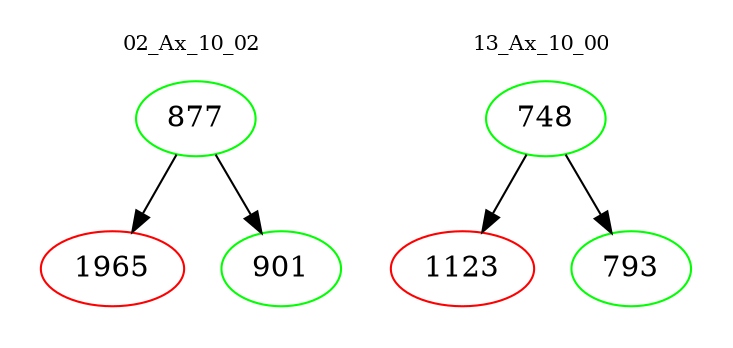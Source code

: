 digraph{
subgraph cluster_0 {
color = white
label = "02_Ax_10_02";
fontsize=10;
T0_877 [label="877", color="green"]
T0_877 -> T0_1965 [color="black"]
T0_1965 [label="1965", color="red"]
T0_877 -> T0_901 [color="black"]
T0_901 [label="901", color="green"]
}
subgraph cluster_1 {
color = white
label = "13_Ax_10_00";
fontsize=10;
T1_748 [label="748", color="green"]
T1_748 -> T1_1123 [color="black"]
T1_1123 [label="1123", color="red"]
T1_748 -> T1_793 [color="black"]
T1_793 [label="793", color="green"]
}
}
